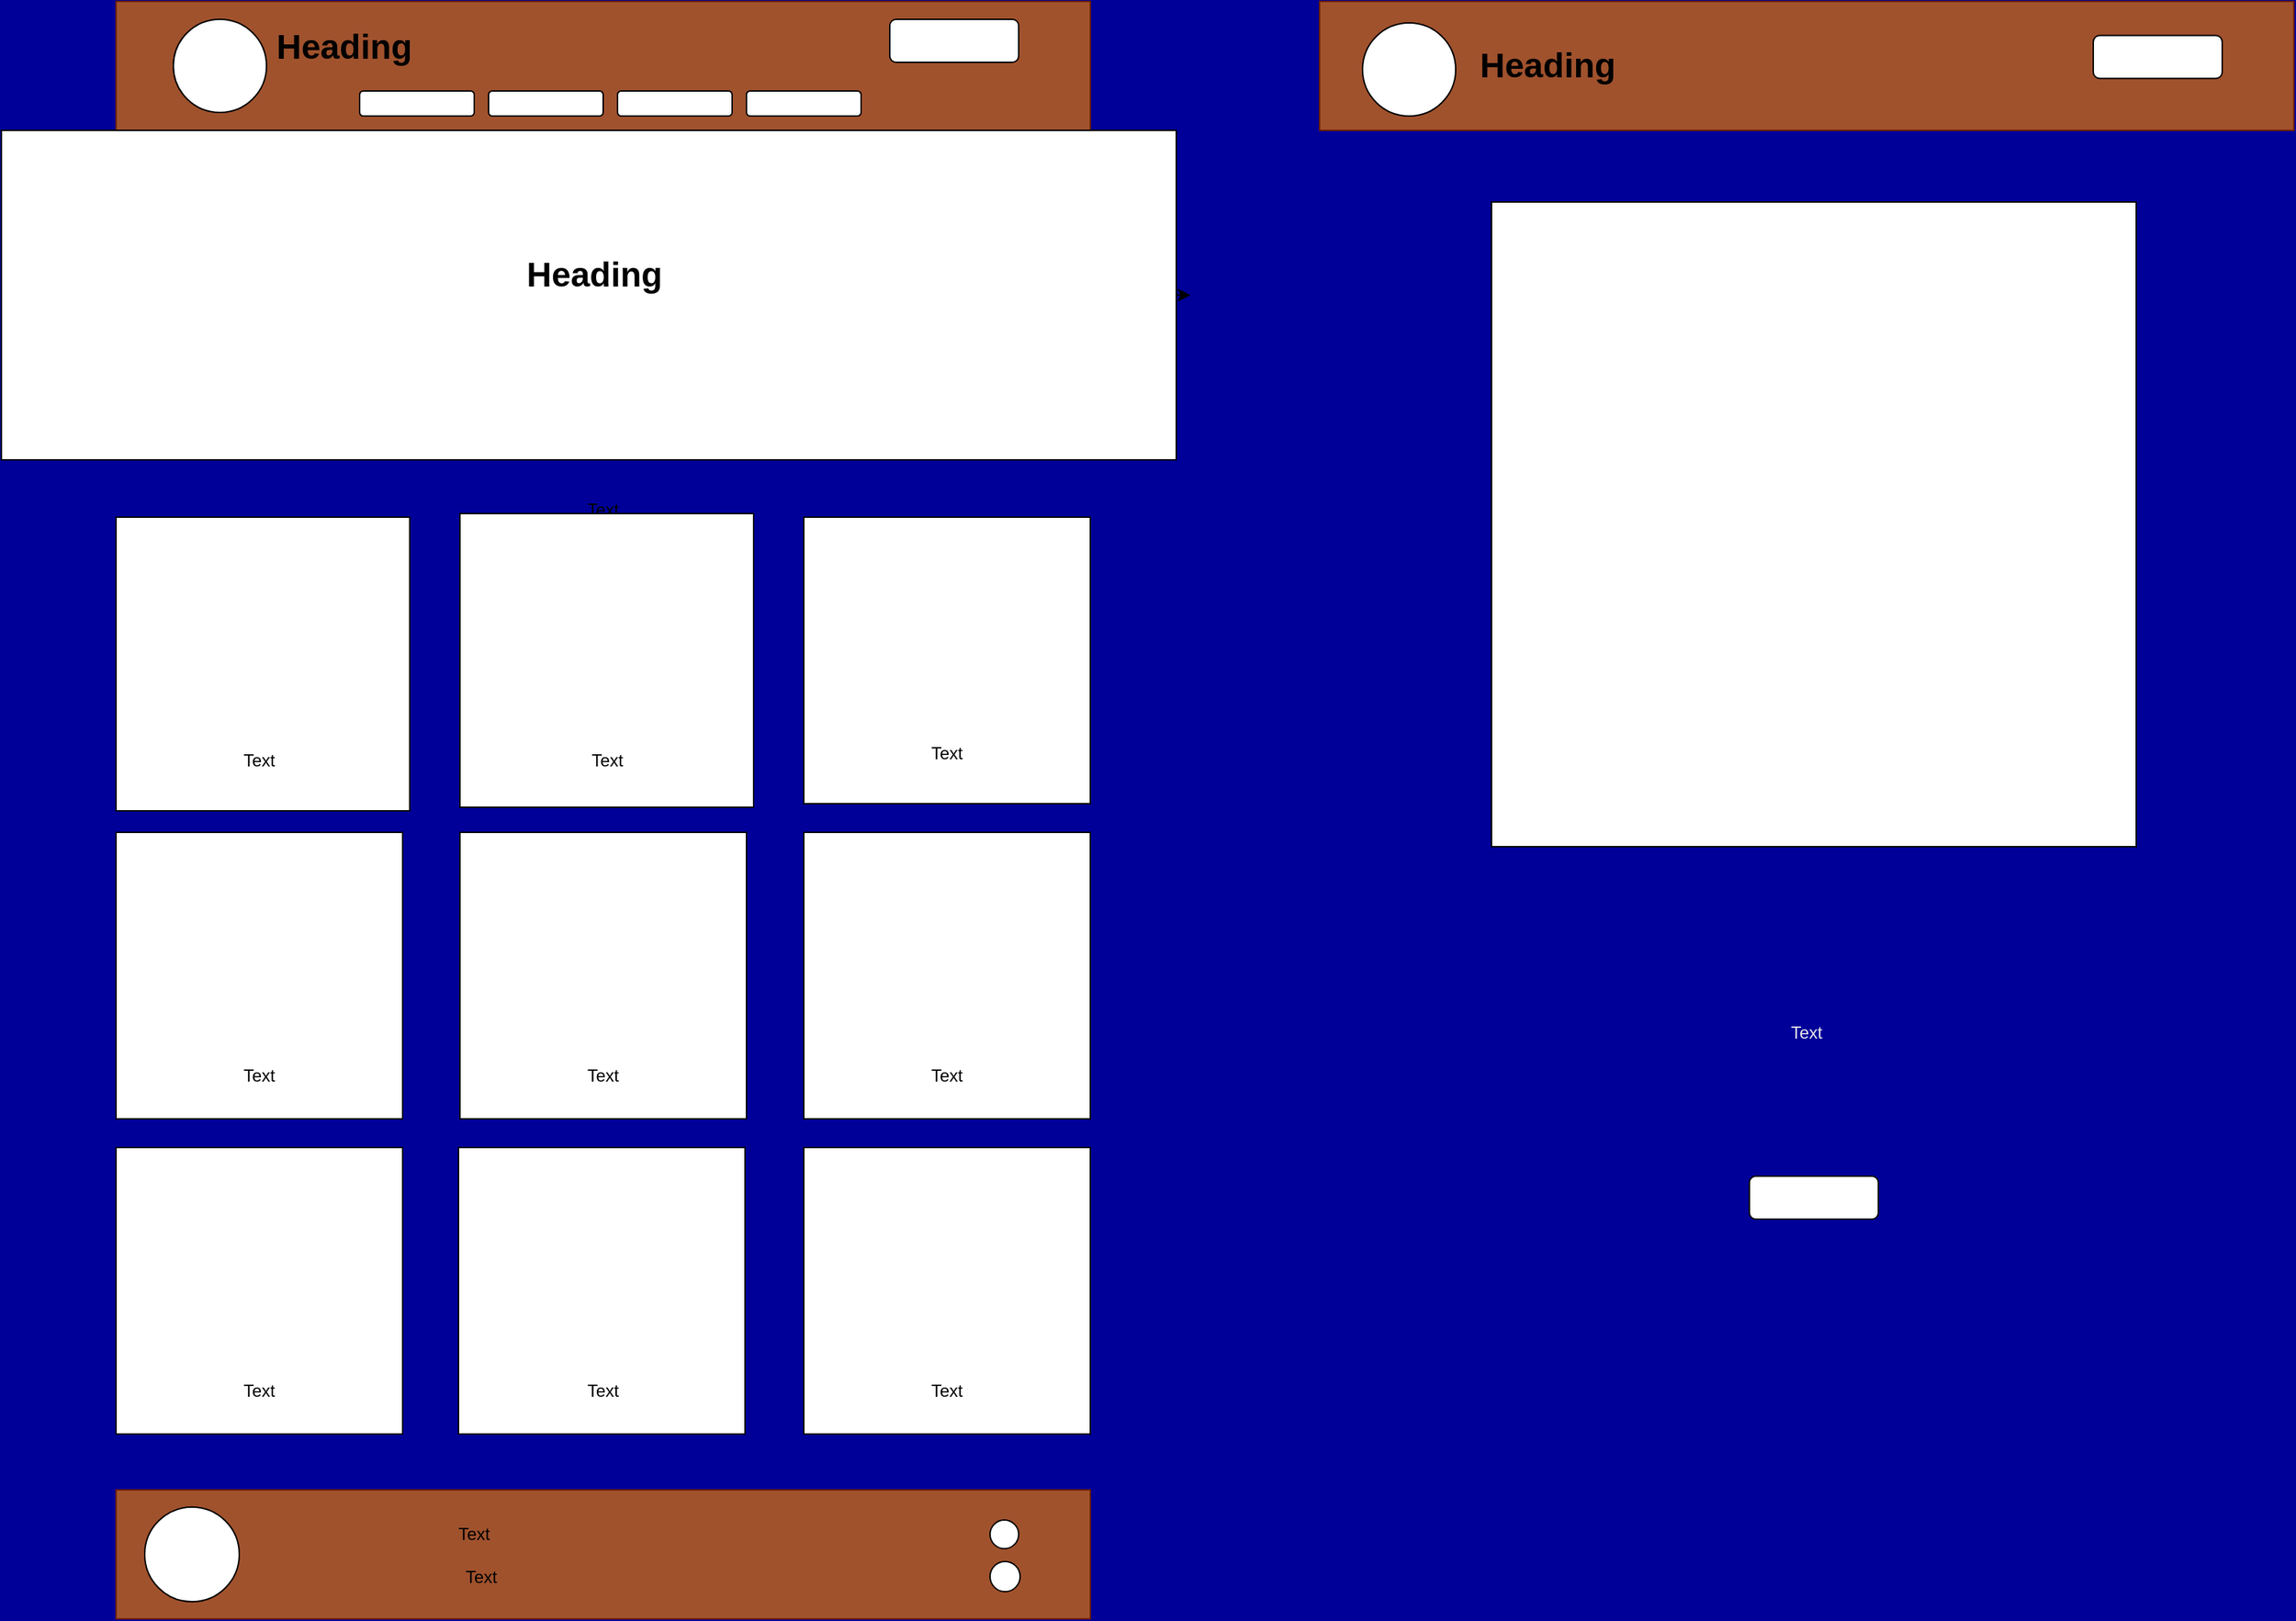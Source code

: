 <mxfile version="24.5.4" type="device">
  <diagram name="Page-1" id="jC2n5QNIp3rjO5djghwK">
    <mxGraphModel dx="1225" dy="771" grid="1" gridSize="10" guides="1" tooltips="1" connect="1" arrows="1" fold="1" page="1" pageScale="1" pageWidth="827" pageHeight="1169" background="#000099" math="0" shadow="0">
      <root>
        <mxCell id="0" />
        <mxCell id="1" parent="0" />
        <mxCell id="FGe3ZD9nb1TPSeWTSWPd-27" style="edgeStyle=orthogonalEdgeStyle;rounded=0;orthogonalLoop=1;jettySize=auto;html=1;exitX=1;exitY=0.5;exitDx=0;exitDy=0;" edge="1" parent="1" source="FGe3ZD9nb1TPSeWTSWPd-1">
          <mxGeometry relative="1" as="geometry">
            <mxPoint x="760" y="85" as="targetPoint" />
          </mxGeometry>
        </mxCell>
        <mxCell id="FGe3ZD9nb1TPSeWTSWPd-1" value="" style="rounded=0;whiteSpace=wrap;html=1;fillColor=#a0522d;strokeColor=#6D1F00;fontColor=#ffffff;" vertex="1" parent="1">
          <mxGeometry x="80" y="40" width="680" height="90" as="geometry" />
        </mxCell>
        <mxCell id="FGe3ZD9nb1TPSeWTSWPd-2" value="" style="ellipse;whiteSpace=wrap;html=1;aspect=fixed;" vertex="1" parent="1">
          <mxGeometry x="120" y="52.5" width="65" height="65" as="geometry" />
        </mxCell>
        <mxCell id="FGe3ZD9nb1TPSeWTSWPd-3" value="" style="rounded=1;whiteSpace=wrap;html=1;" vertex="1" parent="1">
          <mxGeometry x="250" y="102.5" width="80" height="17.5" as="geometry" />
        </mxCell>
        <mxCell id="FGe3ZD9nb1TPSeWTSWPd-5" value="" style="rounded=1;whiteSpace=wrap;html=1;" vertex="1" parent="1">
          <mxGeometry x="430" y="102.5" width="80" height="17.5" as="geometry" />
        </mxCell>
        <mxCell id="FGe3ZD9nb1TPSeWTSWPd-6" value="" style="rounded=1;whiteSpace=wrap;html=1;" vertex="1" parent="1">
          <mxGeometry x="520" y="102.5" width="80" height="17.5" as="geometry" />
        </mxCell>
        <mxCell id="FGe3ZD9nb1TPSeWTSWPd-10" value="" style="rounded=1;whiteSpace=wrap;html=1;" vertex="1" parent="1">
          <mxGeometry x="340" y="102.5" width="80" height="17.5" as="geometry" />
        </mxCell>
        <mxCell id="FGe3ZD9nb1TPSeWTSWPd-11" value="Text" style="text;html=1;align=center;verticalAlign=middle;whiteSpace=wrap;rounded=0;" vertex="1" parent="1">
          <mxGeometry x="390" y="380" width="60" height="30" as="geometry" />
        </mxCell>
        <mxCell id="FGe3ZD9nb1TPSeWTSWPd-12" value="&lt;h1 style=&quot;margin-top: 0px;&quot;&gt;Heading&lt;/h1&gt;&lt;p&gt;Lorem ipsum dolor sit amet, consectetur adipisicing elit, sed do eiusmod tempor incididunt ut labore et dolore magna aliqua.&lt;/p&gt;" style="text;html=1;whiteSpace=wrap;overflow=hidden;rounded=0;" vertex="1" parent="1">
          <mxGeometry x="190" y="51.25" width="180" height="38.75" as="geometry" />
        </mxCell>
        <mxCell id="FGe3ZD9nb1TPSeWTSWPd-13" value="" style="rounded=1;whiteSpace=wrap;html=1;" vertex="1" parent="1">
          <mxGeometry x="620" y="52.5" width="90" height="30" as="geometry" />
        </mxCell>
        <mxCell id="FGe3ZD9nb1TPSeWTSWPd-28" style="edgeStyle=orthogonalEdgeStyle;rounded=0;orthogonalLoop=1;jettySize=auto;html=1;exitX=1;exitY=0.5;exitDx=0;exitDy=0;" edge="1" parent="1" source="FGe3ZD9nb1TPSeWTSWPd-14">
          <mxGeometry relative="1" as="geometry">
            <mxPoint x="830" y="245" as="targetPoint" />
          </mxGeometry>
        </mxCell>
        <mxCell id="FGe3ZD9nb1TPSeWTSWPd-14" value="" style="rounded=0;whiteSpace=wrap;html=1;" vertex="1" parent="1">
          <mxGeometry y="130" width="820" height="230" as="geometry" />
        </mxCell>
        <mxCell id="FGe3ZD9nb1TPSeWTSWPd-15" value="&lt;h1 style=&quot;margin-top: 0px;&quot;&gt;Heading&lt;/h1&gt;&lt;p&gt;Lorem ipsum dolor sit amet, consectetur adipisicing elit, sed do eiusmod tempor incididunt ut labore et dolore magna aliqua.&lt;/p&gt;" style="text;html=1;whiteSpace=wrap;overflow=hidden;rounded=0;align=center;" vertex="1" parent="1">
          <mxGeometry x="204" y="210" width="420" height="40" as="geometry" />
        </mxCell>
        <mxCell id="FGe3ZD9nb1TPSeWTSWPd-16" value="" style="whiteSpace=wrap;html=1;aspect=fixed;" vertex="1" parent="1">
          <mxGeometry x="80" y="400" width="205" height="205" as="geometry" />
        </mxCell>
        <mxCell id="FGe3ZD9nb1TPSeWTSWPd-17" value="" style="whiteSpace=wrap;html=1;aspect=fixed;" vertex="1" parent="1">
          <mxGeometry x="320" y="397.5" width="205" height="205" as="geometry" />
        </mxCell>
        <mxCell id="FGe3ZD9nb1TPSeWTSWPd-18" value="" style="whiteSpace=wrap;html=1;aspect=fixed;" vertex="1" parent="1">
          <mxGeometry x="560" y="400" width="200" height="200" as="geometry" />
        </mxCell>
        <mxCell id="FGe3ZD9nb1TPSeWTSWPd-19" value="" style="whiteSpace=wrap;html=1;aspect=fixed;" vertex="1" parent="1">
          <mxGeometry x="80" y="620" width="200" height="200" as="geometry" />
        </mxCell>
        <mxCell id="FGe3ZD9nb1TPSeWTSWPd-20" value="" style="whiteSpace=wrap;html=1;aspect=fixed;" vertex="1" parent="1">
          <mxGeometry x="320" y="620" width="200" height="200" as="geometry" />
        </mxCell>
        <mxCell id="FGe3ZD9nb1TPSeWTSWPd-21" value="" style="whiteSpace=wrap;html=1;aspect=fixed;" vertex="1" parent="1">
          <mxGeometry x="560" y="620" width="200" height="200" as="geometry" />
        </mxCell>
        <mxCell id="FGe3ZD9nb1TPSeWTSWPd-22" value="" style="whiteSpace=wrap;html=1;aspect=fixed;" vertex="1" parent="1">
          <mxGeometry x="80" y="840" width="200" height="200" as="geometry" />
        </mxCell>
        <mxCell id="FGe3ZD9nb1TPSeWTSWPd-23" value="" style="whiteSpace=wrap;html=1;aspect=fixed;" vertex="1" parent="1">
          <mxGeometry x="319" y="840" width="200" height="200" as="geometry" />
        </mxCell>
        <mxCell id="FGe3ZD9nb1TPSeWTSWPd-24" value="" style="whiteSpace=wrap;html=1;aspect=fixed;" vertex="1" parent="1">
          <mxGeometry x="560" y="840" width="200" height="200" as="geometry" />
        </mxCell>
        <mxCell id="FGe3ZD9nb1TPSeWTSWPd-26" value="" style="rounded=0;whiteSpace=wrap;html=1;fillColor=#a0522d;fontColor=#ffffff;strokeColor=#6D1F00;" vertex="1" parent="1">
          <mxGeometry x="80" y="1079" width="680" height="90" as="geometry" />
        </mxCell>
        <mxCell id="FGe3ZD9nb1TPSeWTSWPd-29" value="Text" style="text;html=1;align=center;verticalAlign=middle;whiteSpace=wrap;rounded=0;" vertex="1" parent="1">
          <mxGeometry x="340" y="770" width="160" height="40" as="geometry" />
        </mxCell>
        <mxCell id="FGe3ZD9nb1TPSeWTSWPd-30" value="Text" style="text;html=1;align=center;verticalAlign=middle;whiteSpace=wrap;rounded=0;" vertex="1" parent="1">
          <mxGeometry x="580" y="770" width="160" height="40" as="geometry" />
        </mxCell>
        <mxCell id="FGe3ZD9nb1TPSeWTSWPd-31" value="Text" style="text;html=1;align=center;verticalAlign=middle;whiteSpace=wrap;rounded=0;" vertex="1" parent="1">
          <mxGeometry x="340" y="990" width="160" height="40" as="geometry" />
        </mxCell>
        <mxCell id="FGe3ZD9nb1TPSeWTSWPd-32" value="Text" style="text;html=1;align=center;verticalAlign=middle;whiteSpace=wrap;rounded=0;" vertex="1" parent="1">
          <mxGeometry x="580" y="990" width="160" height="40" as="geometry" />
        </mxCell>
        <mxCell id="FGe3ZD9nb1TPSeWTSWPd-33" value="Text" style="text;html=1;align=center;verticalAlign=middle;whiteSpace=wrap;rounded=0;" vertex="1" parent="1">
          <mxGeometry x="100" y="990" width="160" height="40" as="geometry" />
        </mxCell>
        <mxCell id="FGe3ZD9nb1TPSeWTSWPd-34" value="Text" style="text;html=1;align=center;verticalAlign=middle;whiteSpace=wrap;rounded=0;" vertex="1" parent="1">
          <mxGeometry x="100" y="770" width="160" height="40" as="geometry" />
        </mxCell>
        <mxCell id="FGe3ZD9nb1TPSeWTSWPd-35" value="Text" style="text;html=1;align=center;verticalAlign=middle;whiteSpace=wrap;rounded=0;" vertex="1" parent="1">
          <mxGeometry x="100" y="550" width="160" height="40" as="geometry" />
        </mxCell>
        <mxCell id="FGe3ZD9nb1TPSeWTSWPd-36" value="Text" style="text;html=1;align=center;verticalAlign=middle;whiteSpace=wrap;rounded=0;" vertex="1" parent="1">
          <mxGeometry x="580" y="545" width="160" height="40" as="geometry" />
        </mxCell>
        <mxCell id="FGe3ZD9nb1TPSeWTSWPd-37" value="Text" style="text;html=1;align=center;verticalAlign=middle;whiteSpace=wrap;rounded=0;" vertex="1" parent="1">
          <mxGeometry x="342.5" y="550" width="160" height="40" as="geometry" />
        </mxCell>
        <mxCell id="FGe3ZD9nb1TPSeWTSWPd-38" value="Text" style="text;html=1;align=center;verticalAlign=middle;whiteSpace=wrap;rounded=0;" vertex="1" parent="1">
          <mxGeometry x="290" y="1130" width="90" height="20" as="geometry" />
        </mxCell>
        <mxCell id="FGe3ZD9nb1TPSeWTSWPd-39" value="Text" style="text;html=1;align=center;verticalAlign=middle;whiteSpace=wrap;rounded=0;" vertex="1" parent="1">
          <mxGeometry x="285" y="1100" width="90" height="20" as="geometry" />
        </mxCell>
        <mxCell id="FGe3ZD9nb1TPSeWTSWPd-40" value="" style="ellipse;whiteSpace=wrap;html=1;aspect=fixed;" vertex="1" parent="1">
          <mxGeometry x="690" y="1100" width="20" height="20" as="geometry" />
        </mxCell>
        <mxCell id="FGe3ZD9nb1TPSeWTSWPd-41" value="" style="ellipse;whiteSpace=wrap;html=1;aspect=fixed;" vertex="1" parent="1">
          <mxGeometry x="690" y="1129" width="21" height="21" as="geometry" />
        </mxCell>
        <mxCell id="FGe3ZD9nb1TPSeWTSWPd-42" value="" style="ellipse;whiteSpace=wrap;html=1;aspect=fixed;" vertex="1" parent="1">
          <mxGeometry x="100" y="1091" width="66" height="66" as="geometry" />
        </mxCell>
        <mxCell id="FGe3ZD9nb1TPSeWTSWPd-43" value="" style="rounded=0;whiteSpace=wrap;html=1;fillColor=#a0522d;strokeColor=#6D1F00;fontColor=#ffffff;" vertex="1" parent="1">
          <mxGeometry x="920" y="40" width="680" height="90" as="geometry" />
        </mxCell>
        <mxCell id="FGe3ZD9nb1TPSeWTSWPd-44" value="" style="ellipse;whiteSpace=wrap;html=1;aspect=fixed;" vertex="1" parent="1">
          <mxGeometry x="950" y="55" width="65" height="65" as="geometry" />
        </mxCell>
        <mxCell id="FGe3ZD9nb1TPSeWTSWPd-45" value="&lt;h1 style=&quot;margin-top: 0px;&quot;&gt;Heading&lt;/h1&gt;&lt;p&gt;Lorem ipsum dolor sit amet, consectetur adipisicing elit, sed do eiusmod tempor incididunt ut labore et dolore magna aliqua.&lt;/p&gt;" style="text;html=1;whiteSpace=wrap;overflow=hidden;rounded=0;" vertex="1" parent="1">
          <mxGeometry x="1030" y="63.75" width="180" height="38.75" as="geometry" />
        </mxCell>
        <mxCell id="FGe3ZD9nb1TPSeWTSWPd-46" value="" style="rounded=1;whiteSpace=wrap;html=1;" vertex="1" parent="1">
          <mxGeometry x="1460" y="63.75" width="90" height="30" as="geometry" />
        </mxCell>
        <mxCell id="FGe3ZD9nb1TPSeWTSWPd-47" value="" style="whiteSpace=wrap;html=1;aspect=fixed;" vertex="1" parent="1">
          <mxGeometry x="1040" y="180" width="450" height="450" as="geometry" />
        </mxCell>
        <mxCell id="FGe3ZD9nb1TPSeWTSWPd-48" value="Text" style="text;html=1;align=center;verticalAlign=middle;whiteSpace=wrap;rounded=0;fontColor=#E8E8E8;" vertex="1" parent="1">
          <mxGeometry x="1040" y="660" width="440" height="200" as="geometry" />
        </mxCell>
        <mxCell id="FGe3ZD9nb1TPSeWTSWPd-49" value="" style="rounded=1;whiteSpace=wrap;html=1;" vertex="1" parent="1">
          <mxGeometry x="1220" y="860" width="90" height="30" as="geometry" />
        </mxCell>
      </root>
    </mxGraphModel>
  </diagram>
</mxfile>
